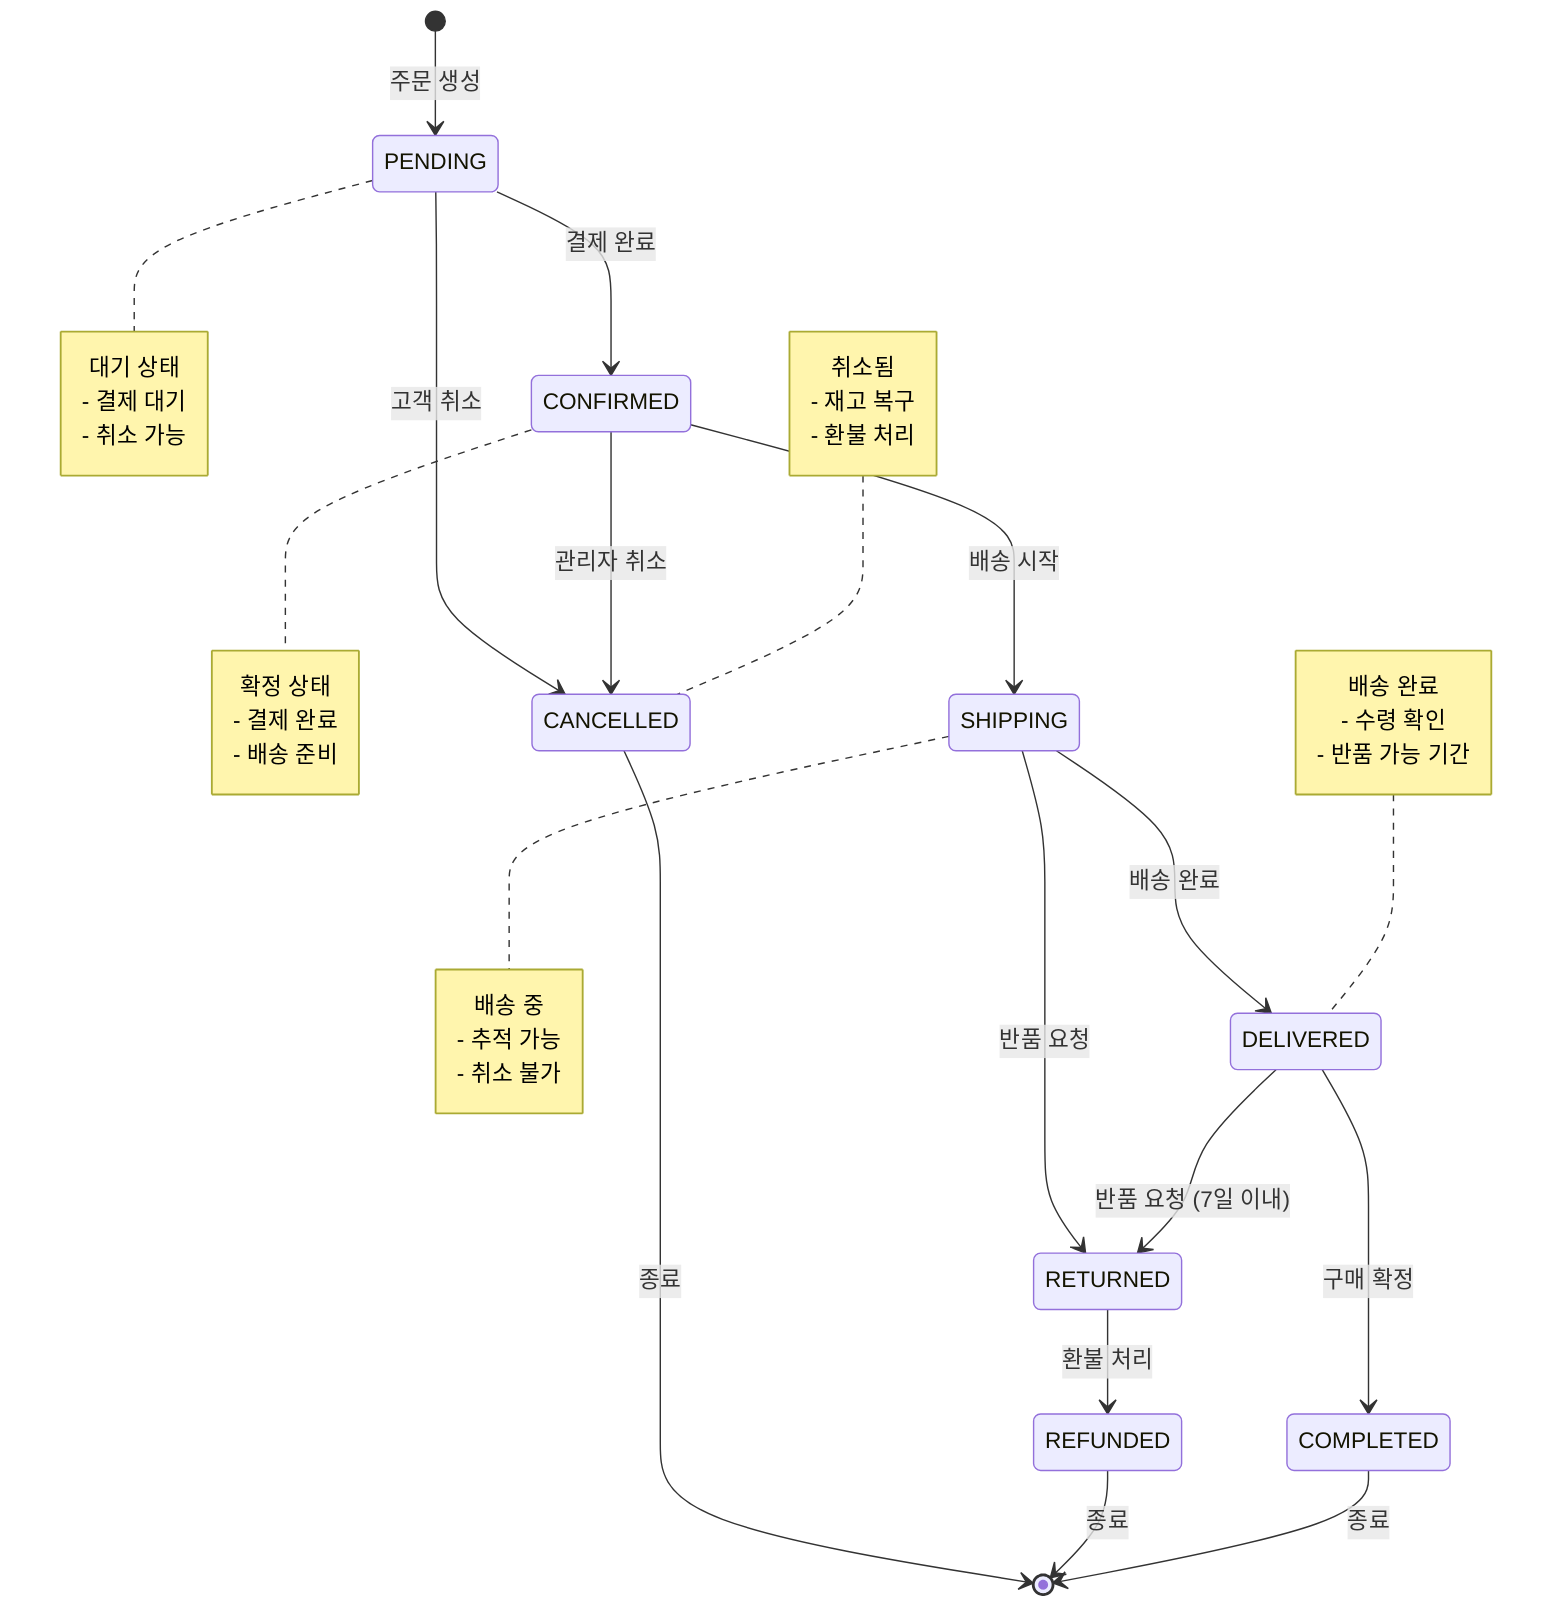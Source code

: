stateDiagram-v2
    [*] --> PENDING: 주문 생성
    
    PENDING --> CONFIRMED: 결제 완료
    PENDING --> CANCELLED: 고객 취소
    
    CONFIRMED --> SHIPPING: 배송 시작
    CONFIRMED --> CANCELLED: 관리자 취소
    
    SHIPPING --> DELIVERED: 배송 완료
    SHIPPING --> RETURNED: 반품 요청
    
    DELIVERED --> RETURNED: 반품 요청 (7일 이내)
    DELIVERED --> COMPLETED: 구매 확정
    
    RETURNED --> REFUNDED: 환불 처리
    
    CANCELLED --> [*]: 종료
    REFUNDED --> [*]: 종료
    COMPLETED --> [*]: 종료
    
    note right of PENDING
        대기 상태
        - 결제 대기
        - 취소 가능
    end note
    
    note right of CONFIRMED
        확정 상태
        - 결제 완료
        - 배송 준비
    end note
    
    note right of SHIPPING
        배송 중
        - 추적 가능
        - 취소 불가
    end note
    
    note left of DELIVERED
        배송 완료
        - 수령 확인
        - 반품 가능 기간
    end note
    
    note left of CANCELLED
        취소됨
        - 재고 복구
        - 환불 처리
    end note